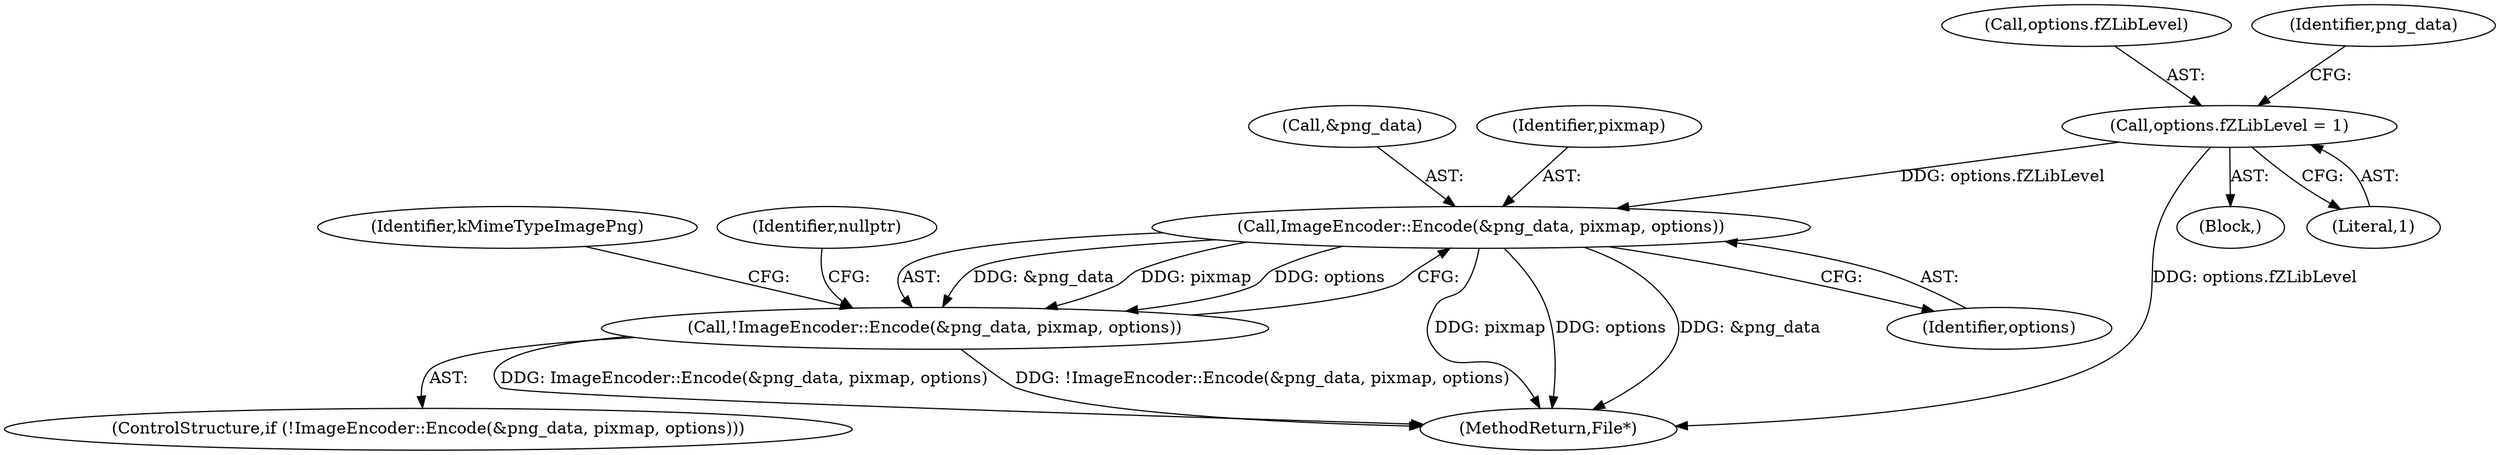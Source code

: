 digraph "1_Chrome_123e68f88fd0ed4f7447ba81148f9b619b947c47@del" {
"1000141" [label="(Call,options.fZLibLevel = 1)"];
"1000148" [label="(Call,ImageEncoder::Encode(&png_data, pixmap, options))"];
"1000147" [label="(Call,!ImageEncoder::Encode(&png_data, pixmap, options))"];
"1000181" [label="(MethodReturn,File*)"];
"1000146" [label="(ControlStructure,if (!ImageEncoder::Encode(&png_data, pixmap, options)))"];
"1000156" [label="(Identifier,kMimeTypeImagePng)"];
"1000129" [label="(Block,)"];
"1000148" [label="(Call,ImageEncoder::Encode(&png_data, pixmap, options))"];
"1000145" [label="(Literal,1)"];
"1000154" [label="(Identifier,nullptr)"];
"1000152" [label="(Identifier,options)"];
"1000142" [label="(Call,options.fZLibLevel)"];
"1000149" [label="(Call,&png_data)"];
"1000150" [label="(Identifier,png_data)"];
"1000141" [label="(Call,options.fZLibLevel = 1)"];
"1000147" [label="(Call,!ImageEncoder::Encode(&png_data, pixmap, options))"];
"1000151" [label="(Identifier,pixmap)"];
"1000141" -> "1000129"  [label="AST: "];
"1000141" -> "1000145"  [label="CFG: "];
"1000142" -> "1000141"  [label="AST: "];
"1000145" -> "1000141"  [label="AST: "];
"1000150" -> "1000141"  [label="CFG: "];
"1000141" -> "1000181"  [label="DDG: options.fZLibLevel"];
"1000141" -> "1000148"  [label="DDG: options.fZLibLevel"];
"1000148" -> "1000147"  [label="AST: "];
"1000148" -> "1000152"  [label="CFG: "];
"1000149" -> "1000148"  [label="AST: "];
"1000151" -> "1000148"  [label="AST: "];
"1000152" -> "1000148"  [label="AST: "];
"1000147" -> "1000148"  [label="CFG: "];
"1000148" -> "1000181"  [label="DDG: pixmap"];
"1000148" -> "1000181"  [label="DDG: options"];
"1000148" -> "1000181"  [label="DDG: &png_data"];
"1000148" -> "1000147"  [label="DDG: &png_data"];
"1000148" -> "1000147"  [label="DDG: pixmap"];
"1000148" -> "1000147"  [label="DDG: options"];
"1000147" -> "1000146"  [label="AST: "];
"1000154" -> "1000147"  [label="CFG: "];
"1000156" -> "1000147"  [label="CFG: "];
"1000147" -> "1000181"  [label="DDG: ImageEncoder::Encode(&png_data, pixmap, options)"];
"1000147" -> "1000181"  [label="DDG: !ImageEncoder::Encode(&png_data, pixmap, options)"];
}
